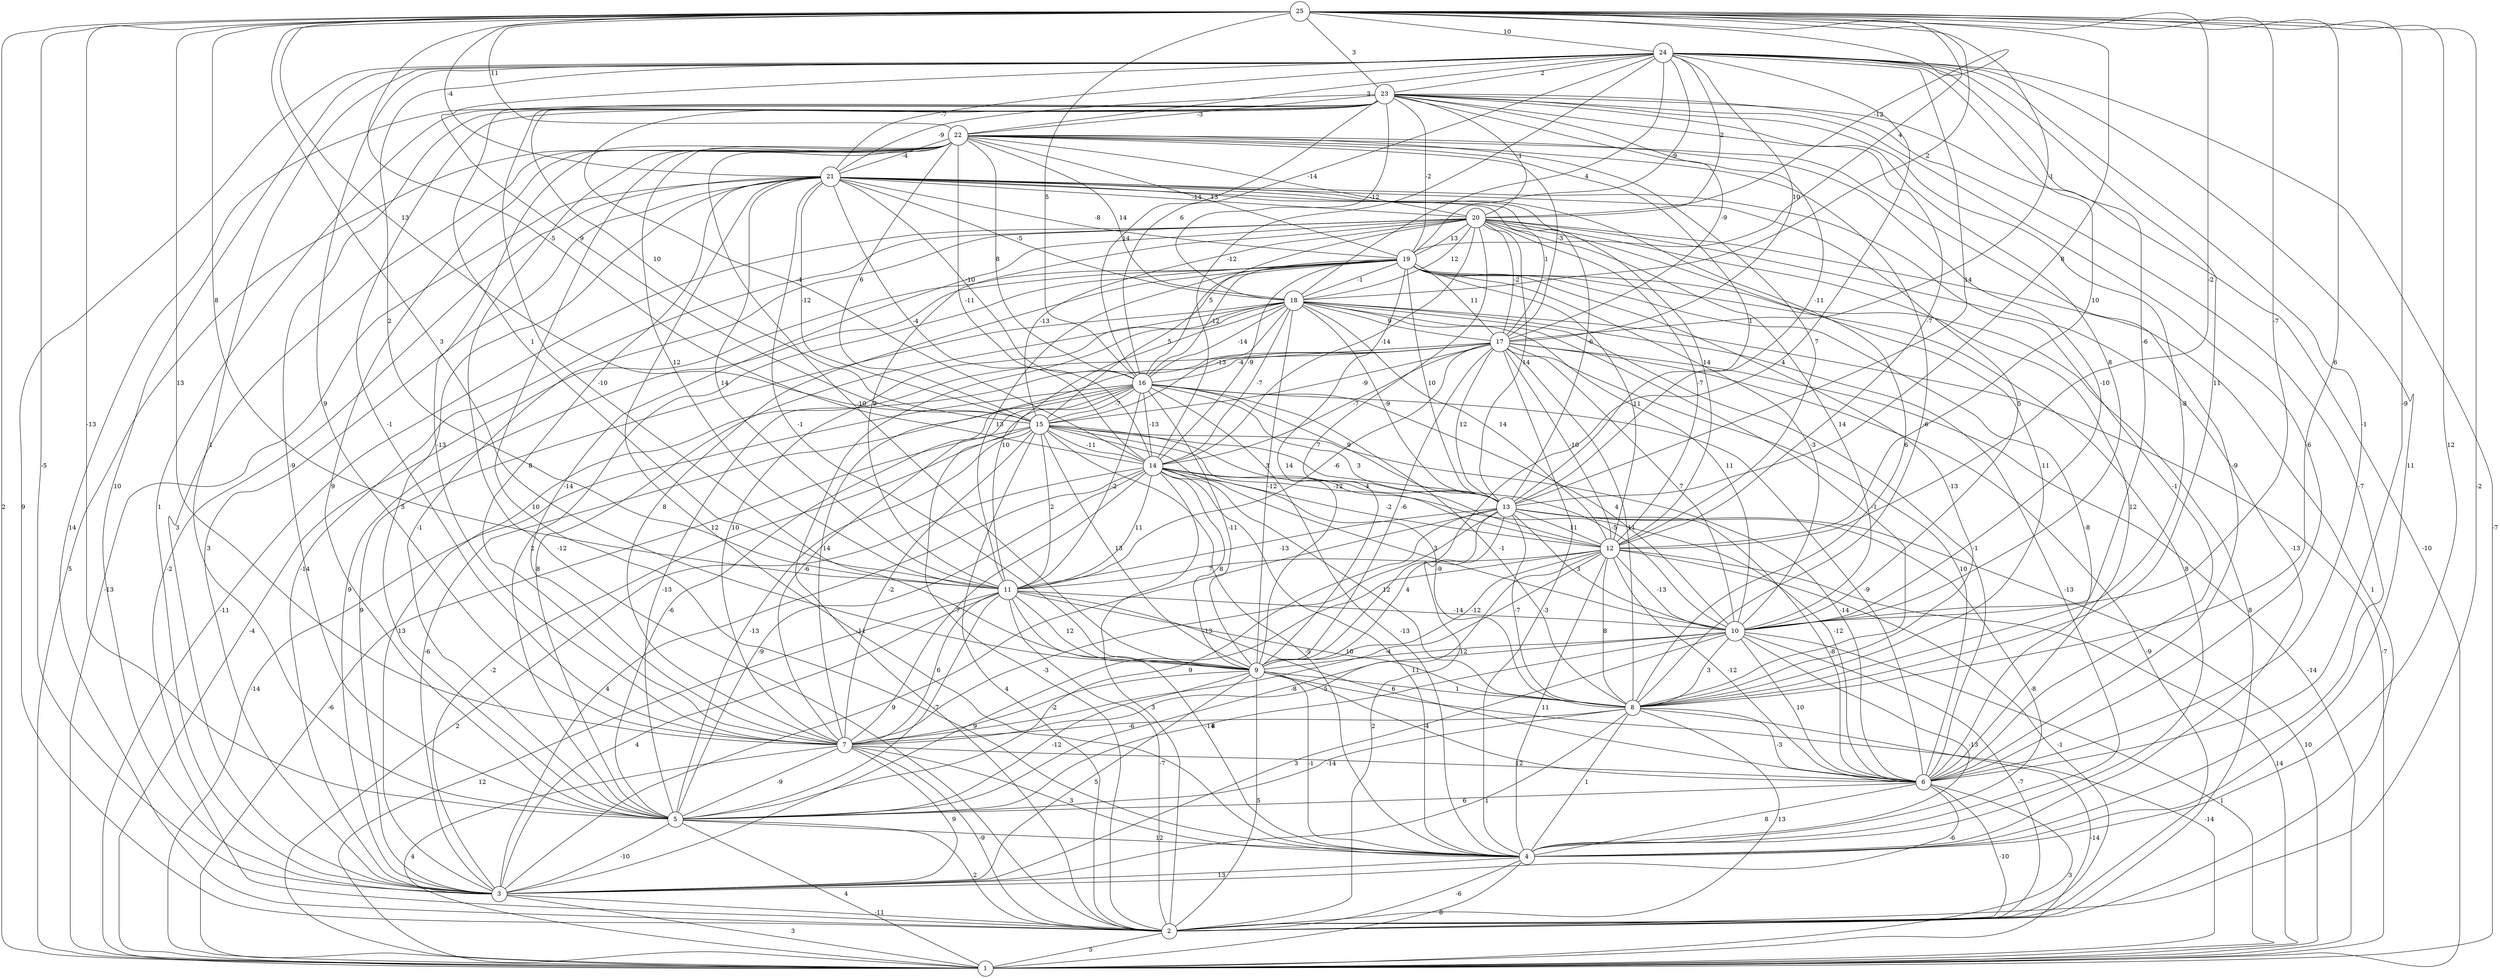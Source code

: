 graph { 
	 fontname="Helvetica,Arial,sans-serif" 
	 node [shape = circle]; 
	 25 -- 1 [label = "2"];
	 25 -- 2 [label = "-2"];
	 25 -- 3 [label = "-5"];
	 25 -- 4 [label = "12"];
	 25 -- 5 [label = "-13"];
	 25 -- 6 [label = "-9"];
	 25 -- 7 [label = "13"];
	 25 -- 8 [label = "6"];
	 25 -- 9 [label = "3"];
	 25 -- 10 [label = "-7"];
	 25 -- 11 [label = "8"];
	 25 -- 12 [label = "-2"];
	 25 -- 13 [label = "8"];
	 25 -- 14 [label = "-5"];
	 25 -- 15 [label = "13"];
	 25 -- 16 [label = "5"];
	 25 -- 17 [label = "-1"];
	 25 -- 18 [label = "2"];
	 25 -- 19 [label = "4"];
	 25 -- 20 [label = "-12"];
	 25 -- 21 [label = "-4"];
	 25 -- 22 [label = "11"];
	 25 -- 23 [label = "3"];
	 25 -- 24 [label = "10"];
	 24 -- 1 [label = "-7"];
	 24 -- 2 [label = "9"];
	 24 -- 3 [label = "10"];
	 24 -- 4 [label = "11"];
	 24 -- 5 [label = "1"];
	 24 -- 6 [label = "-1"];
	 24 -- 7 [label = "9"];
	 24 -- 8 [label = "11"];
	 24 -- 9 [label = "4"];
	 24 -- 10 [label = "-6"];
	 24 -- 11 [label = "2"];
	 24 -- 12 [label = "10"];
	 24 -- 13 [label = "14"];
	 24 -- 14 [label = "-12"];
	 24 -- 15 [label = "9"];
	 24 -- 16 [label = "6"];
	 24 -- 17 [label = "10"];
	 24 -- 18 [label = "4"];
	 24 -- 19 [label = "-9"];
	 24 -- 20 [label = "2"];
	 24 -- 21 [label = "-7"];
	 24 -- 22 [label = "3"];
	 24 -- 23 [label = "2"];
	 23 -- 1 [label = "-10"];
	 23 -- 2 [label = "14"];
	 23 -- 3 [label = "1"];
	 23 -- 4 [label = "-7"];
	 23 -- 5 [label = "-9"];
	 23 -- 6 [label = "6"];
	 23 -- 7 [label = "-1"];
	 23 -- 8 [label = "-8"];
	 23 -- 9 [label = "-10"];
	 23 -- 10 [label = "8"];
	 23 -- 11 [label = "1"];
	 23 -- 12 [label = "-7"];
	 23 -- 13 [label = "-11"];
	 23 -- 14 [label = "-4"];
	 23 -- 15 [label = "10"];
	 23 -- 16 [label = "14"];
	 23 -- 17 [label = "-9"];
	 23 -- 18 [label = "-12"];
	 23 -- 19 [label = "-2"];
	 23 -- 20 [label = "1"];
	 23 -- 21 [label = "-9"];
	 23 -- 22 [label = "-3"];
	 22 -- 1 [label = "5"];
	 22 -- 2 [label = "-12"];
	 22 -- 3 [label = "3"];
	 22 -- 4 [label = "10"];
	 22 -- 5 [label = "9"];
	 22 -- 6 [label = "-9"];
	 22 -- 7 [label = "-13"];
	 22 -- 8 [label = "-6"];
	 22 -- 9 [label = "-10"];
	 22 -- 10 [label = "-10"];
	 22 -- 11 [label = "12"];
	 22 -- 12 [label = "7"];
	 22 -- 13 [label = "1"];
	 22 -- 14 [label = "-11"];
	 22 -- 15 [label = "6"];
	 22 -- 16 [label = "8"];
	 22 -- 17 [label = "-3"];
	 22 -- 18 [label = "14"];
	 22 -- 19 [label = "13"];
	 22 -- 20 [label = "-14"];
	 22 -- 21 [label = "-4"];
	 21 -- 1 [label = "-13"];
	 21 -- 2 [label = "-2"];
	 21 -- 3 [label = "3"];
	 21 -- 4 [label = "12"];
	 21 -- 5 [label = "5"];
	 21 -- 6 [label = "-1"];
	 21 -- 7 [label = "8"];
	 21 -- 8 [label = "6"];
	 21 -- 9 [label = "-1"];
	 21 -- 10 [label = "5"];
	 21 -- 11 [label = "14"];
	 21 -- 12 [label = "14"];
	 21 -- 13 [label = "-6"];
	 21 -- 14 [label = "-4"];
	 21 -- 15 [label = "-12"];
	 21 -- 16 [label = "-10"];
	 21 -- 17 [label = "1"];
	 21 -- 18 [label = "-5"];
	 21 -- 19 [label = "-8"];
	 21 -- 20 [label = "-14"];
	 20 -- 1 [label = "-11"];
	 20 -- 2 [label = "1"];
	 20 -- 3 [label = "-14"];
	 20 -- 4 [label = "-13"];
	 20 -- 5 [label = "-1"];
	 20 -- 6 [label = "12"];
	 20 -- 7 [label = "-14"];
	 20 -- 8 [label = "11"];
	 20 -- 9 [label = "7"];
	 20 -- 10 [label = "14"];
	 20 -- 11 [label = "9"];
	 20 -- 12 [label = "-7"];
	 20 -- 13 [label = "14"];
	 20 -- 14 [label = "-14"];
	 20 -- 15 [label = "-13"];
	 20 -- 16 [label = "5"];
	 20 -- 17 [label = "-2"];
	 20 -- 18 [label = "12"];
	 20 -- 19 [label = "13"];
	 19 -- 1 [label = "-4"];
	 19 -- 2 [label = "8"];
	 19 -- 3 [label = "9"];
	 19 -- 4 [label = "8"];
	 19 -- 5 [label = "2"];
	 19 -- 6 [label = "-8"];
	 19 -- 7 [label = "8"];
	 19 -- 8 [label = "-13"];
	 19 -- 9 [label = "14"];
	 19 -- 10 [label = "-3"];
	 19 -- 11 [label = "13"];
	 19 -- 12 [label = "11"];
	 19 -- 13 [label = "10"];
	 19 -- 14 [label = "-9"];
	 19 -- 15 [label = "5"];
	 19 -- 16 [label = "-12"];
	 19 -- 17 [label = "11"];
	 19 -- 18 [label = "-1"];
	 18 -- 1 [label = "-7"];
	 18 -- 2 [label = "-11"];
	 18 -- 3 [label = "9"];
	 18 -- 4 [label = "-13"];
	 18 -- 5 [label = "8"];
	 18 -- 6 [label = "-1"];
	 18 -- 7 [label = "10"];
	 18 -- 8 [label = "-1"];
	 18 -- 9 [label = "-12"];
	 18 -- 10 [label = "11"];
	 18 -- 11 [label = "10"];
	 18 -- 12 [label = "14"];
	 18 -- 13 [label = "-9"];
	 18 -- 14 [label = "-7"];
	 18 -- 15 [label = "-13"];
	 18 -- 16 [label = "-14"];
	 18 -- 17 [label = "9"];
	 17 -- 1 [label = "-14"];
	 17 -- 2 [label = "-9"];
	 17 -- 3 [label = "13"];
	 17 -- 4 [label = "-3"];
	 17 -- 5 [label = "-13"];
	 17 -- 6 [label = "10"];
	 17 -- 7 [label = "14"];
	 17 -- 8 [label = "11"];
	 17 -- 9 [label = "-6"];
	 17 -- 10 [label = "7"];
	 17 -- 11 [label = "-6"];
	 17 -- 12 [label = "-10"];
	 17 -- 13 [label = "12"];
	 17 -- 14 [label = "-7"];
	 17 -- 15 [label = "-9"];
	 17 -- 16 [label = "-4"];
	 16 -- 1 [label = "-14"];
	 16 -- 2 [label = "-3"];
	 16 -- 3 [label = "-6"];
	 16 -- 4 [label = "-13"];
	 16 -- 5 [label = "-6"];
	 16 -- 6 [label = "-9"];
	 16 -- 7 [label = "-6"];
	 16 -- 8 [label = "-1"];
	 16 -- 9 [label = "-11"];
	 16 -- 10 [label = "4"];
	 16 -- 11 [label = "-2"];
	 16 -- 12 [label = "3"];
	 16 -- 13 [label = "9"];
	 16 -- 14 [label = "-13"];
	 16 -- 15 [label = "-7"];
	 15 -- 1 [label = "-6"];
	 15 -- 2 [label = "4"];
	 15 -- 3 [label = "-2"];
	 15 -- 4 [label = "-5"];
	 15 -- 5 [label = "-13"];
	 15 -- 6 [label = "-14"];
	 15 -- 7 [label = "-2"];
	 15 -- 8 [label = "-9"];
	 15 -- 9 [label = "13"];
	 15 -- 10 [label = "-5"];
	 15 -- 11 [label = "2"];
	 15 -- 12 [label = "-12"];
	 15 -- 13 [label = "3"];
	 15 -- 14 [label = "-11"];
	 14 -- 1 [label = "2"];
	 14 -- 2 [label = "3"];
	 14 -- 3 [label = "4"];
	 14 -- 4 [label = "11"];
	 14 -- 5 [label = "-9"];
	 14 -- 6 [label = "-12"];
	 14 -- 7 [label = "7"];
	 14 -- 8 [label = "12"];
	 14 -- 9 [label = "8"];
	 14 -- 10 [label = "3"];
	 14 -- 11 [label = "11"];
	 14 -- 12 [label = "-2"];
	 14 -- 13 [label = "4"];
	 13 -- 1 [label = "10"];
	 13 -- 2 [label = "2"];
	 13 -- 3 [label = "9"];
	 13 -- 4 [label = "-8"];
	 13 -- 5 [label = "9"];
	 13 -- 6 [label = "-8"];
	 13 -- 7 [label = "-13"];
	 13 -- 8 [label = "-7"];
	 13 -- 9 [label = "4"];
	 13 -- 10 [label = "3"];
	 13 -- 11 [label = "-13"];
	 13 -- 12 [label = "11"];
	 12 -- 1 [label = "14"];
	 12 -- 2 [label = "-1"];
	 12 -- 3 [label = "9"];
	 12 -- 4 [label = "11"];
	 12 -- 5 [label = "-8"];
	 12 -- 6 [label = "-12"];
	 12 -- 7 [label = "-4"];
	 12 -- 8 [label = "8"];
	 12 -- 9 [label = "-12"];
	 12 -- 10 [label = "-13"];
	 12 -- 11 [label = "7"];
	 11 -- 1 [label = "12"];
	 11 -- 2 [label = "-7"];
	 11 -- 3 [label = "4"];
	 11 -- 4 [label = "-14"];
	 11 -- 5 [label = "-7"];
	 11 -- 6 [label = "6"];
	 11 -- 7 [label = "6"];
	 11 -- 8 [label = "10"];
	 11 -- 9 [label = "12"];
	 11 -- 10 [label = "-14"];
	 10 -- 1 [label = "1"];
	 10 -- 2 [label = "-7"];
	 10 -- 3 [label = "3"];
	 10 -- 4 [label = "-13"];
	 10 -- 5 [label = "8"];
	 10 -- 6 [label = "10"];
	 10 -- 7 [label = "-5"];
	 10 -- 8 [label = "3"];
	 10 -- 9 [label = "12"];
	 9 -- 1 [label = "-14"];
	 9 -- 2 [label = "5"];
	 9 -- 3 [label = "5"];
	 9 -- 4 [label = "-1"];
	 9 -- 5 [label = "-12"];
	 9 -- 6 [label = "-4"];
	 9 -- 7 [label = "-2"];
	 9 -- 8 [label = "1"];
	 8 -- 1 [label = "-14"];
	 8 -- 2 [label = "13"];
	 8 -- 3 [label = "1"];
	 8 -- 4 [label = "1"];
	 8 -- 5 [label = "-14"];
	 8 -- 6 [label = "-3"];
	 8 -- 7 [label = "-6"];
	 7 -- 1 [label = "4"];
	 7 -- 2 [label = "-9"];
	 7 -- 3 [label = "9"];
	 7 -- 4 [label = "3"];
	 7 -- 5 [label = "-9"];
	 7 -- 6 [label = "12"];
	 6 -- 1 [label = "3"];
	 6 -- 2 [label = "-10"];
	 6 -- 3 [label = "-6"];
	 6 -- 4 [label = "8"];
	 6 -- 5 [label = "6"];
	 5 -- 1 [label = "4"];
	 5 -- 2 [label = "2"];
	 5 -- 3 [label = "-10"];
	 5 -- 4 [label = "12"];
	 4 -- 1 [label = "8"];
	 4 -- 2 [label = "-6"];
	 4 -- 3 [label = "13"];
	 3 -- 1 [label = "3"];
	 3 -- 2 [label = "-11"];
	 2 -- 1 [label = "5"];
	 1;
	 2;
	 3;
	 4;
	 5;
	 6;
	 7;
	 8;
	 9;
	 10;
	 11;
	 12;
	 13;
	 14;
	 15;
	 16;
	 17;
	 18;
	 19;
	 20;
	 21;
	 22;
	 23;
	 24;
	 25;
}
